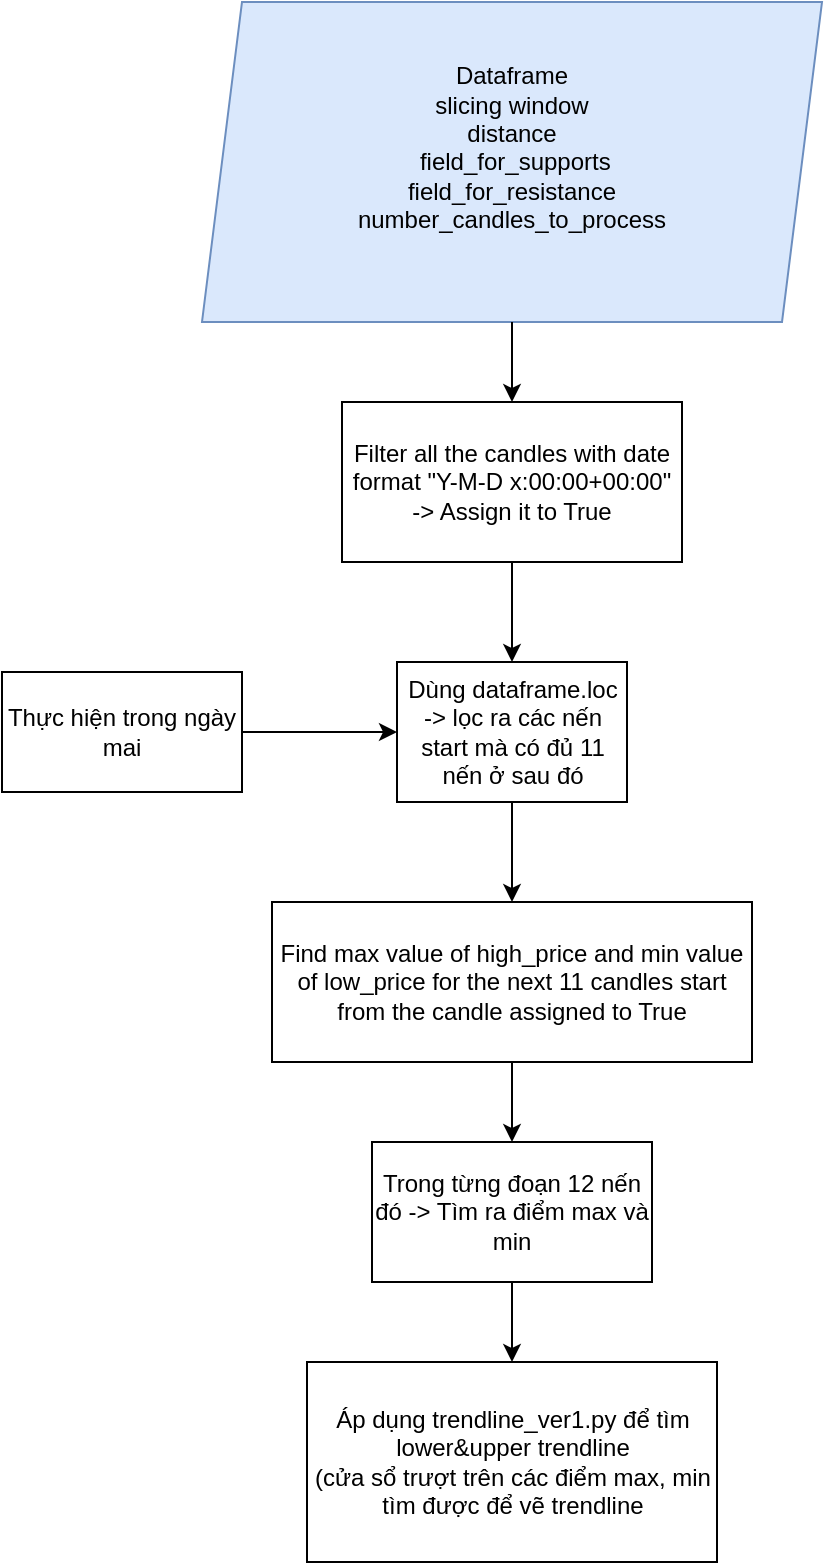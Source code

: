 <mxfile version="24.0.2" type="github">
  <diagram name="Page-1" id="HP-3ndHURw2fWxAZ14CL">
    <mxGraphModel dx="427" dy="789" grid="1" gridSize="10" guides="1" tooltips="1" connect="1" arrows="1" fold="1" page="1" pageScale="1" pageWidth="850" pageHeight="1100" math="0" shadow="0">
      <root>
        <mxCell id="0" />
        <mxCell id="1" parent="0" />
        <mxCell id="Q8W4HqNzeMYByXNEdLaC-9" style="edgeStyle=orthogonalEdgeStyle;rounded=0;orthogonalLoop=1;jettySize=auto;html=1;exitX=0.5;exitY=1;exitDx=0;exitDy=0;entryX=0.5;entryY=0;entryDx=0;entryDy=0;" edge="1" parent="1" source="Q8W4HqNzeMYByXNEdLaC-1" target="Q8W4HqNzeMYByXNEdLaC-6">
          <mxGeometry relative="1" as="geometry" />
        </mxCell>
        <mxCell id="Q8W4HqNzeMYByXNEdLaC-1" value="Find max value of high_price and min value of low_price for the next 11 candles start from the candle assigned to True " style="rounded=0;whiteSpace=wrap;html=1;" vertex="1" parent="1">
          <mxGeometry x="195" y="510" width="240" height="80" as="geometry" />
        </mxCell>
        <mxCell id="Q8W4HqNzeMYByXNEdLaC-2" value="&lt;div&gt;Dataframe&lt;/div&gt;&lt;div&gt;slicing window&lt;/div&gt;&lt;div&gt;distance&lt;br&gt;&lt;/div&gt;&lt;div&gt;&amp;nbsp;field_for_supports&lt;/div&gt;&lt;div&gt;field_for_resistance&lt;/div&gt;&lt;div&gt;number_candles_to_process&lt;/div&gt;&lt;div&gt;&lt;br&gt;&lt;/div&gt;" style="shape=parallelogram;perimeter=parallelogramPerimeter;whiteSpace=wrap;html=1;fixedSize=1;fillColor=#dae8fc;strokeColor=#6c8ebf;" vertex="1" parent="1">
          <mxGeometry x="160" y="60" width="310" height="160" as="geometry" />
        </mxCell>
        <mxCell id="Q8W4HqNzeMYByXNEdLaC-10" style="edgeStyle=orthogonalEdgeStyle;rounded=0;orthogonalLoop=1;jettySize=auto;html=1;exitX=0.5;exitY=1;exitDx=0;exitDy=0;entryX=0.5;entryY=0;entryDx=0;entryDy=0;" edge="1" parent="1" source="Q8W4HqNzeMYByXNEdLaC-6" target="Q8W4HqNzeMYByXNEdLaC-7">
          <mxGeometry relative="1" as="geometry" />
        </mxCell>
        <mxCell id="Q8W4HqNzeMYByXNEdLaC-6" value="Trong từng đoạn 12 nến đó -&amp;gt; Tìm ra điểm max và min " style="rounded=0;whiteSpace=wrap;html=1;" vertex="1" parent="1">
          <mxGeometry x="245" y="630" width="140" height="70" as="geometry" />
        </mxCell>
        <mxCell id="Q8W4HqNzeMYByXNEdLaC-7" value="&lt;div&gt;Áp dụng trendline_ver1.py để tìm lower&amp;amp;upper trendline&lt;/div&gt;&lt;div&gt;(cửa sổ trượt trên các điểm max, min tìm được để vẽ trendline&lt;br&gt;&lt;/div&gt;" style="rounded=0;whiteSpace=wrap;html=1;" vertex="1" parent="1">
          <mxGeometry x="212.5" y="740" width="205" height="100" as="geometry" />
        </mxCell>
        <mxCell id="Q8W4HqNzeMYByXNEdLaC-8" value="" style="endArrow=classic;html=1;rounded=0;exitX=0.5;exitY=1;exitDx=0;exitDy=0;entryX=0.5;entryY=0;entryDx=0;entryDy=0;" edge="1" parent="1" source="Q8W4HqNzeMYByXNEdLaC-2" target="Q8W4HqNzeMYByXNEdLaC-11">
          <mxGeometry width="50" height="50" relative="1" as="geometry">
            <mxPoint x="340" y="380" as="sourcePoint" />
            <mxPoint x="390" y="330" as="targetPoint" />
          </mxGeometry>
        </mxCell>
        <mxCell id="Q8W4HqNzeMYByXNEdLaC-11" value="&lt;div&gt;Filter all the candles with date format &quot;Y-M-D x:00:00+00:00&quot;&lt;/div&gt;&lt;div&gt;-&amp;gt; Assign it to True&lt;br&gt;&lt;/div&gt;" style="rounded=0;whiteSpace=wrap;html=1;" vertex="1" parent="1">
          <mxGeometry x="230" y="260" width="170" height="80" as="geometry" />
        </mxCell>
        <mxCell id="Q8W4HqNzeMYByXNEdLaC-12" value="" style="endArrow=classic;html=1;rounded=0;entryX=0.5;entryY=0;entryDx=0;entryDy=0;exitX=0.5;exitY=1;exitDx=0;exitDy=0;" edge="1" parent="1" source="Q8W4HqNzeMYByXNEdLaC-11" target="Q8W4HqNzeMYByXNEdLaC-13">
          <mxGeometry width="50" height="50" relative="1" as="geometry">
            <mxPoint x="320" y="380" as="sourcePoint" />
            <mxPoint x="370" y="330" as="targetPoint" />
          </mxGeometry>
        </mxCell>
        <mxCell id="Q8W4HqNzeMYByXNEdLaC-13" value="&lt;div&gt;Dùng dataframe.loc &lt;br&gt;&lt;/div&gt;&lt;div&gt;-&amp;gt; lọc ra các nến start mà có đủ 11 nến ở sau đó&lt;br&gt;&lt;/div&gt;" style="rounded=0;whiteSpace=wrap;html=1;" vertex="1" parent="1">
          <mxGeometry x="257.5" y="390" width="115" height="70" as="geometry" />
        </mxCell>
        <mxCell id="Q8W4HqNzeMYByXNEdLaC-14" value="" style="endArrow=classic;html=1;rounded=0;" edge="1" parent="1" target="Q8W4HqNzeMYByXNEdLaC-1">
          <mxGeometry width="50" height="50" relative="1" as="geometry">
            <mxPoint x="270" y="590" as="sourcePoint" />
            <mxPoint x="320" y="540" as="targetPoint" />
          </mxGeometry>
        </mxCell>
        <mxCell id="Q8W4HqNzeMYByXNEdLaC-15" value="" style="endArrow=classic;html=1;rounded=0;entryX=0.5;entryY=0;entryDx=0;entryDy=0;exitX=0.5;exitY=1;exitDx=0;exitDy=0;" edge="1" parent="1" source="Q8W4HqNzeMYByXNEdLaC-13" target="Q8W4HqNzeMYByXNEdLaC-1">
          <mxGeometry width="50" height="50" relative="1" as="geometry">
            <mxPoint x="162.5" y="490" as="sourcePoint" />
            <mxPoint x="212.5" y="440" as="targetPoint" />
          </mxGeometry>
        </mxCell>
        <mxCell id="Q8W4HqNzeMYByXNEdLaC-17" value="" style="endArrow=classic;html=1;rounded=0;entryX=0;entryY=0.5;entryDx=0;entryDy=0;" edge="1" parent="1" target="Q8W4HqNzeMYByXNEdLaC-13">
          <mxGeometry width="50" height="50" relative="1" as="geometry">
            <mxPoint x="180" y="425" as="sourcePoint" />
            <mxPoint x="210" y="410" as="targetPoint" />
          </mxGeometry>
        </mxCell>
        <mxCell id="Q8W4HqNzeMYByXNEdLaC-18" value="Thực hiện trong ngày mai" style="rounded=0;whiteSpace=wrap;html=1;" vertex="1" parent="1">
          <mxGeometry x="60" y="395" width="120" height="60" as="geometry" />
        </mxCell>
      </root>
    </mxGraphModel>
  </diagram>
</mxfile>
